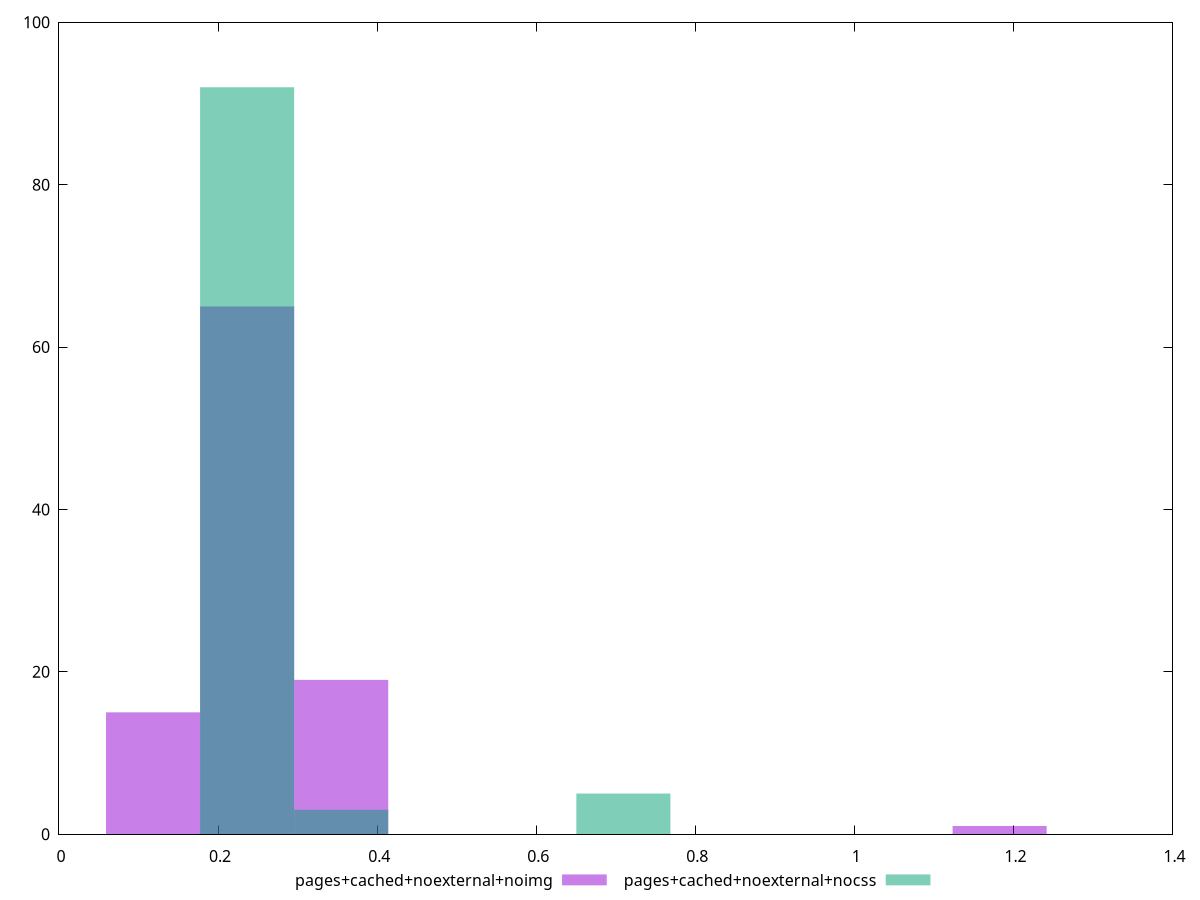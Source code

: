 reset
set terminal svg size 640, 500 enhanced background rgb 'white'
set output "reprap/cumulative-layout-shift/comparison/histogram/8_vs_9.svg"

$pagesCachedNoexternalNoimg <<EOF
0.35479495053197346 19
0.11826498351065783 15
0.23652996702131565 65
1.1826498351065782 1
EOF

$pagesCachedNoexternalNocss <<EOF
0.23652996702131565 92
0.35479495053197346 3
0.7095899010639469 5
EOF

set key outside below
set boxwidth 0.11826498351065783
set yrange [0:100]
set style fill transparent solid 0.5 noborder

plot \
  $pagesCachedNoexternalNoimg title "pages+cached+noexternal+noimg" with boxes, \
  $pagesCachedNoexternalNocss title "pages+cached+noexternal+nocss" with boxes, \


reset